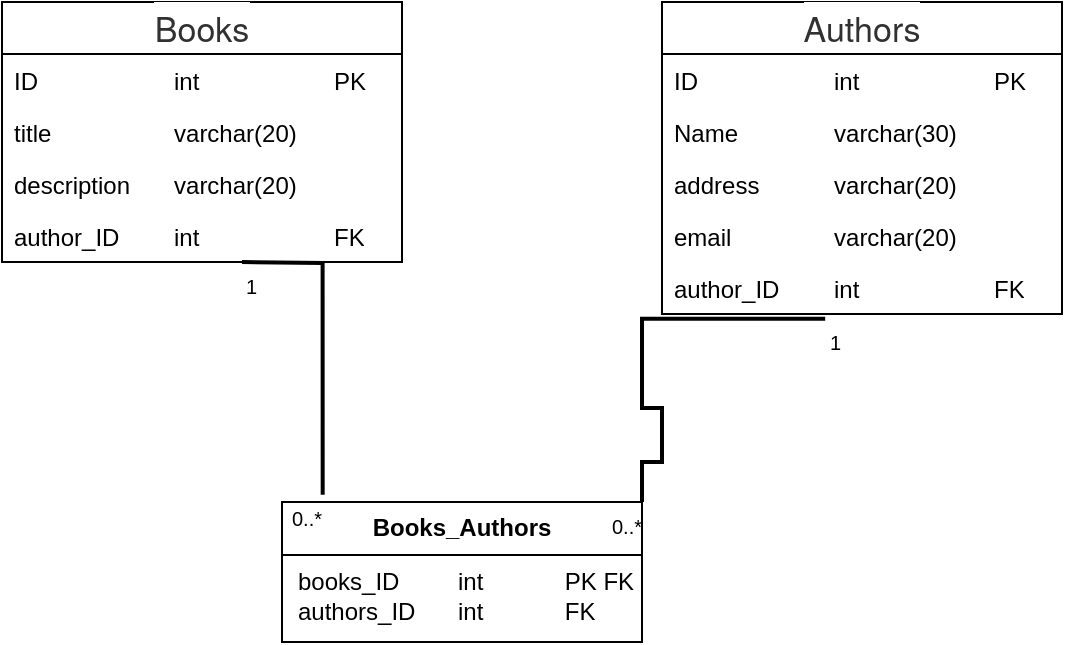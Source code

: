 <mxfile version="26.0.16">
  <diagram name="Puslapis-1" id="59NGvc-YQWv2sQZNQnWa">
    <mxGraphModel dx="1050" dy="522" grid="1" gridSize="10" guides="1" tooltips="1" connect="1" arrows="1" fold="1" page="1" pageScale="1" pageWidth="827" pageHeight="1169" math="0" shadow="0">
      <root>
        <mxCell id="0" />
        <mxCell id="1" parent="0" />
        <mxCell id="Yp6vtctRznBN7hGmvGRt-2" value="&lt;span style=&quot;color: rgb(49, 49, 49); font-family: &amp;quot;Source Sans Pro&amp;quot;, &amp;quot;Helvetica Neue&amp;quot;, Helvetica, Arial, sans-serif; font-size: 17px; text-align: left; background-color: rgb(255, 255, 255);&quot;&gt;Books&lt;/span&gt;" style="swimlane;fontStyle=0;childLayout=stackLayout;horizontal=1;startSize=26;fillColor=none;horizontalStack=0;resizeParent=1;resizeParentMax=0;resizeLast=0;collapsible=1;marginBottom=0;whiteSpace=wrap;html=1;" vertex="1" parent="1">
          <mxGeometry x="100" y="150" width="200" height="130" as="geometry" />
        </mxCell>
        <mxCell id="Yp6vtctRznBN7hGmvGRt-3" value="ID&lt;span style=&quot;white-space: pre;&quot;&gt;&#x9;&lt;/span&gt;&lt;span style=&quot;white-space: pre;&quot;&gt;&#x9;&lt;span style=&quot;white-space: pre;&quot;&gt;&#x9;&lt;/span&gt;&lt;/span&gt;int &lt;span style=&quot;white-space: pre;&quot;&gt;&#x9;&lt;/span&gt;&lt;span style=&quot;white-space: pre;&quot;&gt;&#x9;&lt;span style=&quot;white-space: pre;&quot;&gt;&#x9;&lt;/span&gt;&lt;/span&gt;PK" style="text;strokeColor=none;fillColor=none;align=left;verticalAlign=top;spacingLeft=4;spacingRight=4;overflow=hidden;rotatable=0;points=[[0,0.5],[1,0.5]];portConstraint=eastwest;whiteSpace=wrap;html=1;" vertex="1" parent="Yp6vtctRznBN7hGmvGRt-2">
          <mxGeometry y="26" width="200" height="26" as="geometry" />
        </mxCell>
        <mxCell id="Yp6vtctRznBN7hGmvGRt-4" value="title&lt;span style=&quot;white-space: pre;&quot;&gt;&#x9;&lt;/span&gt;&lt;span style=&quot;white-space: pre;&quot;&gt;&#x9;&lt;span style=&quot;white-space: pre;&quot;&gt;&#x9;&lt;/span&gt;&lt;/span&gt;varchar(20)" style="text;strokeColor=none;fillColor=none;align=left;verticalAlign=top;spacingLeft=4;spacingRight=4;overflow=hidden;rotatable=0;points=[[0,0.5],[1,0.5]];portConstraint=eastwest;whiteSpace=wrap;html=1;" vertex="1" parent="Yp6vtctRznBN7hGmvGRt-2">
          <mxGeometry y="52" width="200" height="26" as="geometry" />
        </mxCell>
        <mxCell id="Yp6vtctRznBN7hGmvGRt-12" value="description&lt;span style=&quot;white-space: pre;&quot;&gt;&#x9;&lt;/span&gt;varchar(20)" style="text;strokeColor=none;fillColor=none;align=left;verticalAlign=top;spacingLeft=4;spacingRight=4;overflow=hidden;rotatable=0;points=[[0,0.5],[1,0.5]];portConstraint=eastwest;whiteSpace=wrap;html=1;" vertex="1" parent="Yp6vtctRznBN7hGmvGRt-2">
          <mxGeometry y="78" width="200" height="26" as="geometry" />
        </mxCell>
        <mxCell id="Yp6vtctRznBN7hGmvGRt-5" value="author_ID&lt;span style=&quot;white-space: pre;&quot;&gt;&#x9;&lt;/span&gt;int&lt;span style=&quot;white-space: pre;&quot;&gt;&#x9;&lt;/span&gt;&lt;span style=&quot;white-space: pre;&quot;&gt;&#x9;&lt;/span&gt;&lt;span style=&quot;white-space: pre;&quot;&gt;&#x9;&lt;/span&gt;FK" style="text;strokeColor=none;fillColor=none;align=left;verticalAlign=top;spacingLeft=4;spacingRight=4;overflow=hidden;rotatable=0;points=[[0,0.5],[1,0.5]];portConstraint=eastwest;whiteSpace=wrap;html=1;" vertex="1" parent="Yp6vtctRznBN7hGmvGRt-2">
          <mxGeometry y="104" width="200" height="26" as="geometry" />
        </mxCell>
        <mxCell id="Yp6vtctRznBN7hGmvGRt-13" value="&lt;span style=&quot;color: rgb(49, 49, 49); font-family: &amp;quot;Source Sans Pro&amp;quot;, &amp;quot;Helvetica Neue&amp;quot;, Helvetica, Arial, sans-serif; font-size: 17px; text-align: left; background-color: rgb(255, 255, 255);&quot;&gt;Authors&lt;/span&gt;" style="swimlane;fontStyle=0;childLayout=stackLayout;horizontal=1;startSize=26;fillColor=none;horizontalStack=0;resizeParent=1;resizeParentMax=0;resizeLast=0;collapsible=1;marginBottom=0;whiteSpace=wrap;html=1;" vertex="1" parent="1">
          <mxGeometry x="430" y="150" width="200" height="156" as="geometry" />
        </mxCell>
        <mxCell id="Yp6vtctRznBN7hGmvGRt-14" value="ID&lt;span style=&quot;white-space: pre;&quot;&gt;&#x9;&lt;/span&gt;&lt;span style=&quot;white-space: pre;&quot;&gt;&#x9;&lt;span style=&quot;white-space: pre;&quot;&gt;&#x9;&lt;/span&gt;&lt;/span&gt;int &lt;span style=&quot;white-space: pre;&quot;&gt;&#x9;&lt;/span&gt;&lt;span style=&quot;white-space: pre;&quot;&gt;&#x9;&lt;span style=&quot;white-space: pre;&quot;&gt;&#x9;&lt;/span&gt;&lt;/span&gt;PK" style="text;strokeColor=none;fillColor=none;align=left;verticalAlign=top;spacingLeft=4;spacingRight=4;overflow=hidden;rotatable=0;points=[[0,0.5],[1,0.5]];portConstraint=eastwest;whiteSpace=wrap;html=1;" vertex="1" parent="Yp6vtctRznBN7hGmvGRt-13">
          <mxGeometry y="26" width="200" height="26" as="geometry" />
        </mxCell>
        <mxCell id="Yp6vtctRznBN7hGmvGRt-15" value="Name&lt;span style=&quot;white-space: pre;&quot;&gt;&#x9;&lt;span style=&quot;white-space: pre;&quot;&gt;&#x9;&lt;/span&gt;&lt;/span&gt;varchar(30)" style="text;strokeColor=none;fillColor=none;align=left;verticalAlign=top;spacingLeft=4;spacingRight=4;overflow=hidden;rotatable=0;points=[[0,0.5],[1,0.5]];portConstraint=eastwest;whiteSpace=wrap;html=1;" vertex="1" parent="Yp6vtctRznBN7hGmvGRt-13">
          <mxGeometry y="52" width="200" height="26" as="geometry" />
        </mxCell>
        <mxCell id="Yp6vtctRznBN7hGmvGRt-16" value="address &lt;span style=&quot;white-space: pre;&quot;&gt;&#x9;&lt;/span&gt;&lt;span style=&quot;white-space: pre;&quot;&gt;&#x9;&lt;/span&gt;varchar(20)" style="text;strokeColor=none;fillColor=none;align=left;verticalAlign=top;spacingLeft=4;spacingRight=4;overflow=hidden;rotatable=0;points=[[0,0.5],[1,0.5]];portConstraint=eastwest;whiteSpace=wrap;html=1;" vertex="1" parent="Yp6vtctRznBN7hGmvGRt-13">
          <mxGeometry y="78" width="200" height="26" as="geometry" />
        </mxCell>
        <mxCell id="Yp6vtctRznBN7hGmvGRt-18" value="email&amp;nbsp;&lt;span style=&quot;white-space: pre;&quot;&gt;&#x9;&lt;/span&gt;&lt;span style=&quot;white-space: pre;&quot;&gt;&#x9;&lt;/span&gt;varchar(20)" style="text;strokeColor=none;fillColor=none;align=left;verticalAlign=top;spacingLeft=4;spacingRight=4;overflow=hidden;rotatable=0;points=[[0,0.5],[1,0.5]];portConstraint=eastwest;whiteSpace=wrap;html=1;" vertex="1" parent="Yp6vtctRznBN7hGmvGRt-13">
          <mxGeometry y="104" width="200" height="26" as="geometry" />
        </mxCell>
        <mxCell id="Yp6vtctRznBN7hGmvGRt-17" value="author_ID&lt;span style=&quot;white-space: pre;&quot;&gt;&#x9;&lt;/span&gt;int&lt;span style=&quot;white-space: pre;&quot;&gt;&#x9;&lt;/span&gt;&lt;span style=&quot;white-space: pre;&quot;&gt;&#x9;&lt;/span&gt;&lt;span style=&quot;white-space: pre;&quot;&gt;&#x9;&lt;/span&gt;FK" style="text;strokeColor=none;fillColor=none;align=left;verticalAlign=top;spacingLeft=4;spacingRight=4;overflow=hidden;rotatable=0;points=[[0,0.5],[1,0.5]];portConstraint=eastwest;whiteSpace=wrap;html=1;" vertex="1" parent="Yp6vtctRznBN7hGmvGRt-13">
          <mxGeometry y="130" width="200" height="26" as="geometry" />
        </mxCell>
        <mxCell id="Yp6vtctRznBN7hGmvGRt-19" value="&lt;p style=&quot;margin:0px;margin-top:6px;text-align:center;&quot;&gt;&lt;b&gt;Books_Authors&lt;/b&gt;&lt;/p&gt;&lt;hr size=&quot;1&quot; style=&quot;border-style:solid;&quot;&gt;&lt;p style=&quot;margin:0px;margin-left:8px;&quot;&gt;books_ID&lt;span style=&quot;white-space: pre;&quot;&gt;&#x9;&lt;/span&gt;&lt;span style=&quot;white-space: pre;&quot;&gt;&#x9;&lt;/span&gt;int&lt;span style=&quot;white-space: pre;&quot;&gt;&#x9;&lt;/span&gt;&lt;span style=&quot;white-space: pre;&quot;&gt;&#x9;&lt;/span&gt;PK FK&lt;/p&gt;&lt;p style=&quot;margin:0px;margin-left:8px;&quot;&gt;authors_ID&amp;nbsp;&lt;span style=&quot;white-space: pre;&quot;&gt;&#x9;&lt;/span&gt;int&lt;span style=&quot;white-space: pre;&quot;&gt;&#x9;&lt;/span&gt;&lt;span style=&quot;white-space: pre;&quot;&gt;&#x9;&lt;/span&gt;FK&lt;/p&gt;" style="align=left;overflow=fill;html=1;dropTarget=0;whiteSpace=wrap;" vertex="1" parent="1">
          <mxGeometry x="240" y="400" width="180" height="70" as="geometry" />
        </mxCell>
        <mxCell id="Yp6vtctRznBN7hGmvGRt-22" value="" style="verticalAlign=bottom;html=1;endArrow=none;edgeStyle=orthogonalEdgeStyle;strokeWidth=2;rounded=0;entryX=0.113;entryY=-0.051;entryDx=0;entryDy=0;entryPerimeter=0;" edge="1" parent="1" target="Yp6vtctRznBN7hGmvGRt-19">
          <mxGeometry relative="1" as="geometry">
            <mxPoint x="220" y="280" as="sourcePoint" />
            <mxPoint x="170" y="440" as="targetPoint" />
          </mxGeometry>
        </mxCell>
        <mxCell id="Yp6vtctRznBN7hGmvGRt-23" value="1" style="resizable=0;html=1;align=left;verticalAlign=top;labelBackgroundColor=none;fontSize=10" connectable="0" vertex="1" parent="Yp6vtctRznBN7hGmvGRt-22">
          <mxGeometry x="-1" relative="1" as="geometry" />
        </mxCell>
        <mxCell id="Yp6vtctRznBN7hGmvGRt-24" value="0..*" style="resizable=0;html=1;align=right;verticalAlign=top;labelBackgroundColor=none;fontSize=10" connectable="0" vertex="1" parent="Yp6vtctRznBN7hGmvGRt-22">
          <mxGeometry x="1" relative="1" as="geometry" />
        </mxCell>
        <mxCell id="Yp6vtctRznBN7hGmvGRt-25" value="" style="verticalAlign=bottom;html=1;endArrow=none;edgeStyle=orthogonalEdgeStyle;strokeWidth=2;rounded=0;exitX=0.408;exitY=1.092;exitDx=0;exitDy=0;exitPerimeter=0;" edge="1" parent="1" source="Yp6vtctRznBN7hGmvGRt-17">
          <mxGeometry relative="1" as="geometry">
            <mxPoint x="520" y="331" as="sourcePoint" />
            <mxPoint x="420" y="400" as="targetPoint" />
            <Array as="points">
              <mxPoint x="420" y="308" />
              <mxPoint x="420" y="353" />
              <mxPoint x="430" y="353" />
              <mxPoint x="430" y="380" />
              <mxPoint x="420" y="380" />
            </Array>
          </mxGeometry>
        </mxCell>
        <mxCell id="Yp6vtctRznBN7hGmvGRt-26" value="1" style="resizable=0;html=1;align=left;verticalAlign=top;labelBackgroundColor=none;fontSize=10" connectable="0" vertex="1" parent="Yp6vtctRznBN7hGmvGRt-25">
          <mxGeometry x="-1" relative="1" as="geometry" />
        </mxCell>
        <mxCell id="Yp6vtctRznBN7hGmvGRt-27" value="0..*" style="resizable=0;html=1;align=right;verticalAlign=top;labelBackgroundColor=none;fontSize=10" connectable="0" vertex="1" parent="Yp6vtctRznBN7hGmvGRt-25">
          <mxGeometry x="1" relative="1" as="geometry" />
        </mxCell>
      </root>
    </mxGraphModel>
  </diagram>
</mxfile>
